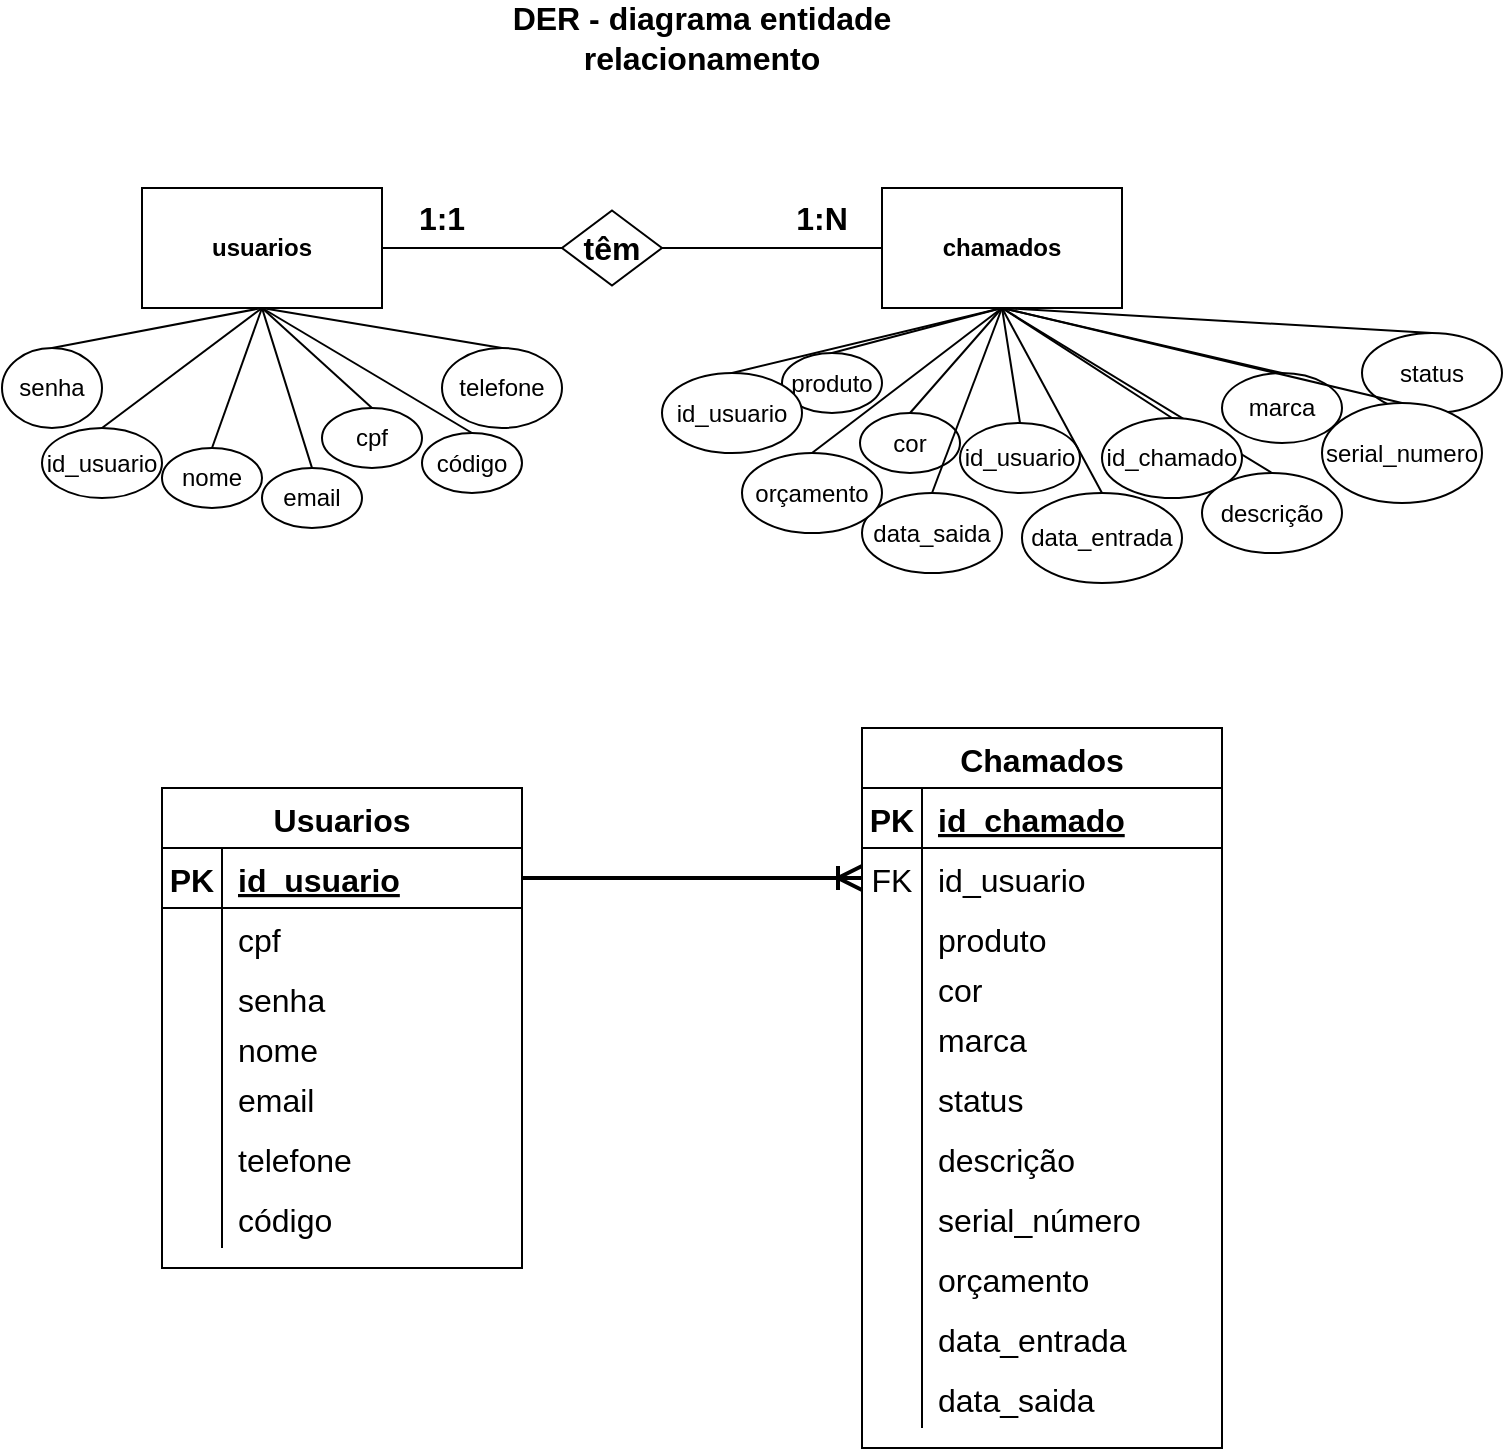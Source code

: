 <mxfile version="18.0.0" type="device"><diagram id="QHLtGNWbdoHjZiLqxqyW" name="Page-1"><mxGraphModel dx="1422" dy="794" grid="1" gridSize="10" guides="1" tooltips="1" connect="1" arrows="1" fold="1" page="1" pageScale="1" pageWidth="827" pageHeight="1169" math="0" shadow="0"><root><mxCell id="0"/><mxCell id="1" parent="0"/><mxCell id="ERweNKFZmgZTBI5Xpts5-13" style="edgeStyle=none;rounded=0;orthogonalLoop=1;jettySize=auto;html=1;exitX=0.5;exitY=1;exitDx=0;exitDy=0;entryX=0.5;entryY=0;entryDx=0;entryDy=0;fontSize=16;endArrow=none;endFill=0;" edge="1" parent="1" source="ERweNKFZmgZTBI5Xpts5-1" target="ERweNKFZmgZTBI5Xpts5-5"><mxGeometry relative="1" as="geometry"/></mxCell><mxCell id="ERweNKFZmgZTBI5Xpts5-14" style="edgeStyle=none;rounded=0;orthogonalLoop=1;jettySize=auto;html=1;exitX=0.5;exitY=1;exitDx=0;exitDy=0;entryX=0.5;entryY=0;entryDx=0;entryDy=0;fontSize=16;endArrow=none;endFill=0;" edge="1" parent="1" source="ERweNKFZmgZTBI5Xpts5-1" target="ERweNKFZmgZTBI5Xpts5-9"><mxGeometry relative="1" as="geometry"/></mxCell><mxCell id="ERweNKFZmgZTBI5Xpts5-15" style="edgeStyle=none;rounded=0;orthogonalLoop=1;jettySize=auto;html=1;exitX=0.5;exitY=1;exitDx=0;exitDy=0;entryX=0.5;entryY=0;entryDx=0;entryDy=0;fontSize=16;endArrow=none;endFill=0;" edge="1" parent="1" source="ERweNKFZmgZTBI5Xpts5-1" target="ERweNKFZmgZTBI5Xpts5-6"><mxGeometry relative="1" as="geometry"/></mxCell><mxCell id="ERweNKFZmgZTBI5Xpts5-16" style="edgeStyle=none;rounded=0;orthogonalLoop=1;jettySize=auto;html=1;exitX=0.5;exitY=1;exitDx=0;exitDy=0;entryX=0.5;entryY=0;entryDx=0;entryDy=0;fontSize=16;endArrow=none;endFill=0;" edge="1" parent="1" source="ERweNKFZmgZTBI5Xpts5-1" target="ERweNKFZmgZTBI5Xpts5-8"><mxGeometry relative="1" as="geometry"/></mxCell><mxCell id="ERweNKFZmgZTBI5Xpts5-17" style="edgeStyle=none;rounded=0;orthogonalLoop=1;jettySize=auto;html=1;exitX=0.5;exitY=1;exitDx=0;exitDy=0;entryX=0.5;entryY=0;entryDx=0;entryDy=0;fontSize=16;endArrow=none;endFill=0;" edge="1" parent="1" source="ERweNKFZmgZTBI5Xpts5-1" target="ERweNKFZmgZTBI5Xpts5-7"><mxGeometry relative="1" as="geometry"/></mxCell><mxCell id="ERweNKFZmgZTBI5Xpts5-18" style="edgeStyle=none;rounded=0;orthogonalLoop=1;jettySize=auto;html=1;exitX=0.5;exitY=1;exitDx=0;exitDy=0;entryX=0.5;entryY=0;entryDx=0;entryDy=0;fontSize=16;endArrow=none;endFill=0;" edge="1" parent="1" source="ERweNKFZmgZTBI5Xpts5-1" target="ERweNKFZmgZTBI5Xpts5-2"><mxGeometry relative="1" as="geometry"/></mxCell><mxCell id="ERweNKFZmgZTBI5Xpts5-46" style="edgeStyle=none;rounded=0;orthogonalLoop=1;jettySize=auto;html=1;exitX=1;exitY=0.5;exitDx=0;exitDy=0;entryX=0;entryY=0.5;entryDx=0;entryDy=0;fontSize=16;endArrow=none;endFill=0;" edge="1" parent="1" source="ERweNKFZmgZTBI5Xpts5-1" target="ERweNKFZmgZTBI5Xpts5-45"><mxGeometry relative="1" as="geometry"/></mxCell><mxCell id="ERweNKFZmgZTBI5Xpts5-1" value="usuarios" style="rounded=0;whiteSpace=wrap;html=1;fontStyle=1" vertex="1" parent="1"><mxGeometry x="120" y="110" width="120" height="60" as="geometry"/></mxCell><mxCell id="ERweNKFZmgZTBI5Xpts5-2" value="id_usuario" style="ellipse;whiteSpace=wrap;html=1;" vertex="1" parent="1"><mxGeometry x="70" y="230" width="60" height="35" as="geometry"/></mxCell><mxCell id="ERweNKFZmgZTBI5Xpts5-3" value="DER - diagrama entidade relacionamento" style="text;html=1;strokeColor=none;fillColor=none;align=center;verticalAlign=middle;whiteSpace=wrap;rounded=0;fontSize=16;fontStyle=1" vertex="1" parent="1"><mxGeometry x="280" y="20" width="240" height="30" as="geometry"/></mxCell><mxCell id="ERweNKFZmgZTBI5Xpts5-5" value="nome" style="ellipse;whiteSpace=wrap;html=1;" vertex="1" parent="1"><mxGeometry x="130" y="240" width="50" height="30" as="geometry"/></mxCell><mxCell id="ERweNKFZmgZTBI5Xpts5-6" value="cpf" style="ellipse;whiteSpace=wrap;html=1;" vertex="1" parent="1"><mxGeometry x="210" y="220" width="50" height="30" as="geometry"/></mxCell><mxCell id="ERweNKFZmgZTBI5Xpts5-7" value="código" style="ellipse;whiteSpace=wrap;html=1;" vertex="1" parent="1"><mxGeometry x="260" y="232.5" width="50" height="30" as="geometry"/></mxCell><mxCell id="ERweNKFZmgZTBI5Xpts5-8" value="telefone" style="ellipse;whiteSpace=wrap;html=1;" vertex="1" parent="1"><mxGeometry x="270" y="190" width="60" height="40" as="geometry"/></mxCell><mxCell id="ERweNKFZmgZTBI5Xpts5-9" value="email" style="ellipse;whiteSpace=wrap;html=1;" vertex="1" parent="1"><mxGeometry x="180" y="250" width="50" height="30" as="geometry"/></mxCell><mxCell id="ERweNKFZmgZTBI5Xpts5-12" style="rounded=0;orthogonalLoop=1;jettySize=auto;html=1;exitX=0.5;exitY=0;exitDx=0;exitDy=0;entryX=0.5;entryY=1;entryDx=0;entryDy=0;fontSize=16;endArrow=none;endFill=0;" edge="1" parent="1" source="ERweNKFZmgZTBI5Xpts5-10" target="ERweNKFZmgZTBI5Xpts5-1"><mxGeometry relative="1" as="geometry"/></mxCell><mxCell id="ERweNKFZmgZTBI5Xpts5-10" value="senha" style="ellipse;whiteSpace=wrap;html=1;" vertex="1" parent="1"><mxGeometry x="50" y="190" width="50" height="40" as="geometry"/></mxCell><mxCell id="ERweNKFZmgZTBI5Xpts5-43" style="edgeStyle=none;rounded=0;orthogonalLoop=1;jettySize=auto;html=1;exitX=0.5;exitY=1;exitDx=0;exitDy=0;entryX=0.5;entryY=0;entryDx=0;entryDy=0;fontSize=16;endArrow=none;endFill=0;" edge="1" parent="1" source="ERweNKFZmgZTBI5Xpts5-19" target="ERweNKFZmgZTBI5Xpts5-29"><mxGeometry relative="1" as="geometry"/></mxCell><mxCell id="ERweNKFZmgZTBI5Xpts5-19" value="chamados" style="rounded=0;whiteSpace=wrap;html=1;fontStyle=1" vertex="1" parent="1"><mxGeometry x="490" y="110" width="120" height="60" as="geometry"/></mxCell><mxCell id="ERweNKFZmgZTBI5Xpts5-34" style="edgeStyle=none;rounded=0;orthogonalLoop=1;jettySize=auto;html=1;exitX=0.5;exitY=0;exitDx=0;exitDy=0;entryX=0.5;entryY=1;entryDx=0;entryDy=0;fontSize=16;endArrow=none;endFill=0;" edge="1" parent="1" source="ERweNKFZmgZTBI5Xpts5-21" target="ERweNKFZmgZTBI5Xpts5-19"><mxGeometry relative="1" as="geometry"/></mxCell><mxCell id="ERweNKFZmgZTBI5Xpts5-21" value="produto" style="ellipse;whiteSpace=wrap;html=1;" vertex="1" parent="1"><mxGeometry x="440" y="192.5" width="50" height="30" as="geometry"/></mxCell><mxCell id="ERweNKFZmgZTBI5Xpts5-35" style="edgeStyle=none;rounded=0;orthogonalLoop=1;jettySize=auto;html=1;exitX=0.5;exitY=0;exitDx=0;exitDy=0;entryX=0.5;entryY=1;entryDx=0;entryDy=0;fontSize=16;endArrow=none;endFill=0;" edge="1" parent="1" source="ERweNKFZmgZTBI5Xpts5-22" target="ERweNKFZmgZTBI5Xpts5-19"><mxGeometry relative="1" as="geometry"/></mxCell><mxCell id="ERweNKFZmgZTBI5Xpts5-22" value="cor" style="ellipse;whiteSpace=wrap;html=1;" vertex="1" parent="1"><mxGeometry x="479" y="222.5" width="50" height="30" as="geometry"/></mxCell><mxCell id="ERweNKFZmgZTBI5Xpts5-36" style="edgeStyle=none;rounded=0;orthogonalLoop=1;jettySize=auto;html=1;exitX=0.5;exitY=0;exitDx=0;exitDy=0;entryX=0.5;entryY=1;entryDx=0;entryDy=0;fontSize=16;endArrow=none;endFill=0;" edge="1" parent="1" source="ERweNKFZmgZTBI5Xpts5-23" target="ERweNKFZmgZTBI5Xpts5-19"><mxGeometry relative="1" as="geometry"/></mxCell><mxCell id="ERweNKFZmgZTBI5Xpts5-23" value="id_usuario" style="ellipse;whiteSpace=wrap;html=1;" vertex="1" parent="1"><mxGeometry x="529" y="227.5" width="60" height="35" as="geometry"/></mxCell><mxCell id="ERweNKFZmgZTBI5Xpts5-37" style="edgeStyle=none;rounded=0;orthogonalLoop=1;jettySize=auto;html=1;exitX=0.5;exitY=0;exitDx=0;exitDy=0;entryX=0.5;entryY=1;entryDx=0;entryDy=0;fontSize=16;endArrow=none;endFill=0;" edge="1" parent="1" source="ERweNKFZmgZTBI5Xpts5-24" target="ERweNKFZmgZTBI5Xpts5-19"><mxGeometry relative="1" as="geometry"/></mxCell><mxCell id="ERweNKFZmgZTBI5Xpts5-24" value="id_chamado" style="ellipse;whiteSpace=wrap;html=1;" vertex="1" parent="1"><mxGeometry x="600" y="225" width="70" height="40" as="geometry"/></mxCell><mxCell id="ERweNKFZmgZTBI5Xpts5-38" style="edgeStyle=none;rounded=0;orthogonalLoop=1;jettySize=auto;html=1;exitX=0.5;exitY=0;exitDx=0;exitDy=0;entryX=0.5;entryY=1;entryDx=0;entryDy=0;fontSize=16;endArrow=none;endFill=0;" edge="1" parent="1" source="ERweNKFZmgZTBI5Xpts5-25" target="ERweNKFZmgZTBI5Xpts5-19"><mxGeometry relative="1" as="geometry"/></mxCell><mxCell id="ERweNKFZmgZTBI5Xpts5-25" value="marca" style="ellipse;whiteSpace=wrap;html=1;" vertex="1" parent="1"><mxGeometry x="660" y="202.5" width="60" height="35" as="geometry"/></mxCell><mxCell id="ERweNKFZmgZTBI5Xpts5-39" style="edgeStyle=none;rounded=0;orthogonalLoop=1;jettySize=auto;html=1;exitX=0.5;exitY=0;exitDx=0;exitDy=0;entryX=0.5;entryY=1;entryDx=0;entryDy=0;fontSize=16;endArrow=none;endFill=0;" edge="1" parent="1" source="ERweNKFZmgZTBI5Xpts5-26" target="ERweNKFZmgZTBI5Xpts5-19"><mxGeometry relative="1" as="geometry"/></mxCell><mxCell id="ERweNKFZmgZTBI5Xpts5-26" value="status" style="ellipse;whiteSpace=wrap;html=1;" vertex="1" parent="1"><mxGeometry x="730" y="182.5" width="70" height="40" as="geometry"/></mxCell><mxCell id="ERweNKFZmgZTBI5Xpts5-33" style="edgeStyle=none;rounded=0;orthogonalLoop=1;jettySize=auto;html=1;exitX=0.5;exitY=0;exitDx=0;exitDy=0;entryX=0.5;entryY=1;entryDx=0;entryDy=0;fontSize=16;endArrow=none;endFill=0;" edge="1" parent="1" source="ERweNKFZmgZTBI5Xpts5-27" target="ERweNKFZmgZTBI5Xpts5-19"><mxGeometry relative="1" as="geometry"/></mxCell><mxCell id="ERweNKFZmgZTBI5Xpts5-27" value="id_usuario" style="ellipse;whiteSpace=wrap;html=1;" vertex="1" parent="1"><mxGeometry x="380" y="202.5" width="70" height="40" as="geometry"/></mxCell><mxCell id="ERweNKFZmgZTBI5Xpts5-44" style="edgeStyle=none;rounded=0;orthogonalLoop=1;jettySize=auto;html=1;exitX=0.5;exitY=0;exitDx=0;exitDy=0;fontSize=16;endArrow=none;endFill=0;entryX=0.5;entryY=1;entryDx=0;entryDy=0;" edge="1" parent="1" source="ERweNKFZmgZTBI5Xpts5-28" target="ERweNKFZmgZTBI5Xpts5-19"><mxGeometry relative="1" as="geometry"><mxPoint x="700" y="140" as="targetPoint"/></mxGeometry></mxCell><mxCell id="ERweNKFZmgZTBI5Xpts5-28" value="serial_numero" style="ellipse;whiteSpace=wrap;html=1;" vertex="1" parent="1"><mxGeometry x="710" y="217.5" width="80" height="50" as="geometry"/></mxCell><mxCell id="ERweNKFZmgZTBI5Xpts5-29" value="descrição" style="ellipse;whiteSpace=wrap;html=1;" vertex="1" parent="1"><mxGeometry x="650" y="252.5" width="70" height="40" as="geometry"/></mxCell><mxCell id="ERweNKFZmgZTBI5Xpts5-42" style="edgeStyle=none;rounded=0;orthogonalLoop=1;jettySize=auto;html=1;exitX=0.5;exitY=0;exitDx=0;exitDy=0;entryX=0.5;entryY=1;entryDx=0;entryDy=0;fontSize=16;endArrow=none;endFill=0;" edge="1" parent="1" source="ERweNKFZmgZTBI5Xpts5-30" target="ERweNKFZmgZTBI5Xpts5-19"><mxGeometry relative="1" as="geometry"/></mxCell><mxCell id="ERweNKFZmgZTBI5Xpts5-30" value="data_entrada" style="ellipse;whiteSpace=wrap;html=1;" vertex="1" parent="1"><mxGeometry x="560" y="262.5" width="80" height="45" as="geometry"/></mxCell><mxCell id="ERweNKFZmgZTBI5Xpts5-41" style="edgeStyle=none;rounded=0;orthogonalLoop=1;jettySize=auto;html=1;exitX=0.5;exitY=0;exitDx=0;exitDy=0;entryX=0.5;entryY=1;entryDx=0;entryDy=0;fontSize=16;endArrow=none;endFill=0;" edge="1" parent="1" source="ERweNKFZmgZTBI5Xpts5-31" target="ERweNKFZmgZTBI5Xpts5-19"><mxGeometry relative="1" as="geometry"/></mxCell><mxCell id="ERweNKFZmgZTBI5Xpts5-31" value="data_saida" style="ellipse;whiteSpace=wrap;html=1;" vertex="1" parent="1"><mxGeometry x="480" y="262.5" width="70" height="40" as="geometry"/></mxCell><mxCell id="ERweNKFZmgZTBI5Xpts5-40" style="edgeStyle=none;rounded=0;orthogonalLoop=1;jettySize=auto;html=1;exitX=0.5;exitY=0;exitDx=0;exitDy=0;entryX=0.5;entryY=1;entryDx=0;entryDy=0;fontSize=16;endArrow=none;endFill=0;" edge="1" parent="1" source="ERweNKFZmgZTBI5Xpts5-32" target="ERweNKFZmgZTBI5Xpts5-19"><mxGeometry relative="1" as="geometry"/></mxCell><mxCell id="ERweNKFZmgZTBI5Xpts5-32" value="orçamento" style="ellipse;whiteSpace=wrap;html=1;" vertex="1" parent="1"><mxGeometry x="420" y="242.5" width="70" height="40" as="geometry"/></mxCell><mxCell id="ERweNKFZmgZTBI5Xpts5-47" style="edgeStyle=none;rounded=0;orthogonalLoop=1;jettySize=auto;html=1;exitX=1;exitY=0.5;exitDx=0;exitDy=0;entryX=0;entryY=0.5;entryDx=0;entryDy=0;fontSize=16;endArrow=none;endFill=0;" edge="1" parent="1" source="ERweNKFZmgZTBI5Xpts5-45" target="ERweNKFZmgZTBI5Xpts5-19"><mxGeometry relative="1" as="geometry"><mxPoint x="390" y="120" as="sourcePoint"/></mxGeometry></mxCell><mxCell id="ERweNKFZmgZTBI5Xpts5-45" value="têm" style="rhombus;whiteSpace=wrap;html=1;fontSize=16;fontStyle=1" vertex="1" parent="1"><mxGeometry x="330" y="121.25" width="50" height="37.5" as="geometry"/></mxCell><mxCell id="ERweNKFZmgZTBI5Xpts5-48" value="1:N" style="text;html=1;strokeColor=none;fillColor=none;align=center;verticalAlign=middle;whiteSpace=wrap;rounded=0;fontSize=16;fontStyle=1" vertex="1" parent="1"><mxGeometry x="430" y="110" width="60" height="30" as="geometry"/></mxCell><mxCell id="ERweNKFZmgZTBI5Xpts5-49" value="1:1" style="text;html=1;strokeColor=none;fillColor=none;align=center;verticalAlign=middle;whiteSpace=wrap;rounded=0;fontSize=16;fontStyle=1" vertex="1" parent="1"><mxGeometry x="240" y="110" width="60" height="30" as="geometry"/></mxCell><mxCell id="ERweNKFZmgZTBI5Xpts5-50" value="Usuarios" style="shape=table;startSize=30;container=1;collapsible=1;childLayout=tableLayout;fixedRows=1;rowLines=0;fontStyle=1;align=center;resizeLast=1;fontSize=16;" vertex="1" parent="1"><mxGeometry x="130" y="410" width="180" height="240" as="geometry"/></mxCell><mxCell id="ERweNKFZmgZTBI5Xpts5-51" value="" style="shape=tableRow;horizontal=0;startSize=0;swimlaneHead=0;swimlaneBody=0;fillColor=none;collapsible=0;dropTarget=0;points=[[0,0.5],[1,0.5]];portConstraint=eastwest;top=0;left=0;right=0;bottom=1;fontSize=16;" vertex="1" parent="ERweNKFZmgZTBI5Xpts5-50"><mxGeometry y="30" width="180" height="30" as="geometry"/></mxCell><mxCell id="ERweNKFZmgZTBI5Xpts5-52" value="PK" style="shape=partialRectangle;connectable=0;fillColor=none;top=0;left=0;bottom=0;right=0;fontStyle=1;overflow=hidden;fontSize=16;" vertex="1" parent="ERweNKFZmgZTBI5Xpts5-51"><mxGeometry width="30" height="30" as="geometry"><mxRectangle width="30" height="30" as="alternateBounds"/></mxGeometry></mxCell><mxCell id="ERweNKFZmgZTBI5Xpts5-53" value="id_usuario" style="shape=partialRectangle;connectable=0;fillColor=none;top=0;left=0;bottom=0;right=0;align=left;spacingLeft=6;fontStyle=5;overflow=hidden;fontSize=16;" vertex="1" parent="ERweNKFZmgZTBI5Xpts5-51"><mxGeometry x="30" width="150" height="30" as="geometry"><mxRectangle width="150" height="30" as="alternateBounds"/></mxGeometry></mxCell><mxCell id="ERweNKFZmgZTBI5Xpts5-54" value="" style="shape=tableRow;horizontal=0;startSize=0;swimlaneHead=0;swimlaneBody=0;fillColor=none;collapsible=0;dropTarget=0;points=[[0,0.5],[1,0.5]];portConstraint=eastwest;top=0;left=0;right=0;bottom=0;fontSize=16;" vertex="1" parent="ERweNKFZmgZTBI5Xpts5-50"><mxGeometry y="60" width="180" height="30" as="geometry"/></mxCell><mxCell id="ERweNKFZmgZTBI5Xpts5-55" value="" style="shape=partialRectangle;connectable=0;fillColor=none;top=0;left=0;bottom=0;right=0;editable=1;overflow=hidden;fontSize=16;" vertex="1" parent="ERweNKFZmgZTBI5Xpts5-54"><mxGeometry width="30" height="30" as="geometry"><mxRectangle width="30" height="30" as="alternateBounds"/></mxGeometry></mxCell><mxCell id="ERweNKFZmgZTBI5Xpts5-56" value="cpf" style="shape=partialRectangle;connectable=0;fillColor=none;top=0;left=0;bottom=0;right=0;align=left;spacingLeft=6;overflow=hidden;fontSize=16;" vertex="1" parent="ERweNKFZmgZTBI5Xpts5-54"><mxGeometry x="30" width="150" height="30" as="geometry"><mxRectangle width="150" height="30" as="alternateBounds"/></mxGeometry></mxCell><mxCell id="ERweNKFZmgZTBI5Xpts5-57" value="" style="shape=tableRow;horizontal=0;startSize=0;swimlaneHead=0;swimlaneBody=0;fillColor=none;collapsible=0;dropTarget=0;points=[[0,0.5],[1,0.5]];portConstraint=eastwest;top=0;left=0;right=0;bottom=0;fontSize=16;" vertex="1" parent="ERweNKFZmgZTBI5Xpts5-50"><mxGeometry y="90" width="180" height="30" as="geometry"/></mxCell><mxCell id="ERweNKFZmgZTBI5Xpts5-58" value="" style="shape=partialRectangle;connectable=0;fillColor=none;top=0;left=0;bottom=0;right=0;editable=1;overflow=hidden;fontSize=16;" vertex="1" parent="ERweNKFZmgZTBI5Xpts5-57"><mxGeometry width="30" height="30" as="geometry"><mxRectangle width="30" height="30" as="alternateBounds"/></mxGeometry></mxCell><mxCell id="ERweNKFZmgZTBI5Xpts5-59" value="senha" style="shape=partialRectangle;connectable=0;fillColor=none;top=0;left=0;bottom=0;right=0;align=left;spacingLeft=6;overflow=hidden;fontSize=16;" vertex="1" parent="ERweNKFZmgZTBI5Xpts5-57"><mxGeometry x="30" width="150" height="30" as="geometry"><mxRectangle width="150" height="30" as="alternateBounds"/></mxGeometry></mxCell><mxCell id="ERweNKFZmgZTBI5Xpts5-60" value="" style="shape=tableRow;horizontal=0;startSize=0;swimlaneHead=0;swimlaneBody=0;fillColor=none;collapsible=0;dropTarget=0;points=[[0,0.5],[1,0.5]];portConstraint=eastwest;top=0;left=0;right=0;bottom=0;fontSize=16;" vertex="1" parent="ERweNKFZmgZTBI5Xpts5-50"><mxGeometry y="120" width="180" height="20" as="geometry"/></mxCell><mxCell id="ERweNKFZmgZTBI5Xpts5-61" value="" style="shape=partialRectangle;connectable=0;fillColor=none;top=0;left=0;bottom=0;right=0;editable=1;overflow=hidden;fontSize=16;" vertex="1" parent="ERweNKFZmgZTBI5Xpts5-60"><mxGeometry width="30" height="20" as="geometry"><mxRectangle width="30" height="20" as="alternateBounds"/></mxGeometry></mxCell><mxCell id="ERweNKFZmgZTBI5Xpts5-62" value="nome" style="shape=partialRectangle;connectable=0;fillColor=none;top=0;left=0;bottom=0;right=0;align=left;spacingLeft=6;overflow=hidden;fontSize=16;" vertex="1" parent="ERweNKFZmgZTBI5Xpts5-60"><mxGeometry x="30" width="150" height="20" as="geometry"><mxRectangle width="150" height="20" as="alternateBounds"/></mxGeometry></mxCell><mxCell id="ERweNKFZmgZTBI5Xpts5-63" value="" style="shape=tableRow;horizontal=0;startSize=0;swimlaneHead=0;swimlaneBody=0;fillColor=none;collapsible=0;dropTarget=0;points=[[0,0.5],[1,0.5]];portConstraint=eastwest;top=0;left=0;right=0;bottom=0;fontSize=16;" vertex="1" parent="ERweNKFZmgZTBI5Xpts5-50"><mxGeometry y="140" width="180" height="30" as="geometry"/></mxCell><mxCell id="ERweNKFZmgZTBI5Xpts5-64" value="" style="shape=partialRectangle;connectable=0;fillColor=none;top=0;left=0;bottom=0;right=0;editable=1;overflow=hidden;fontSize=16;" vertex="1" parent="ERweNKFZmgZTBI5Xpts5-63"><mxGeometry width="30" height="30" as="geometry"><mxRectangle width="30" height="30" as="alternateBounds"/></mxGeometry></mxCell><mxCell id="ERweNKFZmgZTBI5Xpts5-65" value="email" style="shape=partialRectangle;connectable=0;fillColor=none;top=0;left=0;bottom=0;right=0;align=left;spacingLeft=6;overflow=hidden;fontSize=16;" vertex="1" parent="ERweNKFZmgZTBI5Xpts5-63"><mxGeometry x="30" width="150" height="30" as="geometry"><mxRectangle width="150" height="30" as="alternateBounds"/></mxGeometry></mxCell><mxCell id="ERweNKFZmgZTBI5Xpts5-66" value="" style="shape=tableRow;horizontal=0;startSize=0;swimlaneHead=0;swimlaneBody=0;fillColor=none;collapsible=0;dropTarget=0;points=[[0,0.5],[1,0.5]];portConstraint=eastwest;top=0;left=0;right=0;bottom=0;fontSize=16;" vertex="1" parent="ERweNKFZmgZTBI5Xpts5-50"><mxGeometry y="170" width="180" height="30" as="geometry"/></mxCell><mxCell id="ERweNKFZmgZTBI5Xpts5-67" value="" style="shape=partialRectangle;connectable=0;fillColor=none;top=0;left=0;bottom=0;right=0;editable=1;overflow=hidden;fontSize=16;" vertex="1" parent="ERweNKFZmgZTBI5Xpts5-66"><mxGeometry width="30" height="30" as="geometry"><mxRectangle width="30" height="30" as="alternateBounds"/></mxGeometry></mxCell><mxCell id="ERweNKFZmgZTBI5Xpts5-68" value="telefone" style="shape=partialRectangle;connectable=0;fillColor=none;top=0;left=0;bottom=0;right=0;align=left;spacingLeft=6;overflow=hidden;fontSize=16;" vertex="1" parent="ERweNKFZmgZTBI5Xpts5-66"><mxGeometry x="30" width="150" height="30" as="geometry"><mxRectangle width="150" height="30" as="alternateBounds"/></mxGeometry></mxCell><mxCell id="ERweNKFZmgZTBI5Xpts5-69" value="" style="shape=tableRow;horizontal=0;startSize=0;swimlaneHead=0;swimlaneBody=0;fillColor=none;collapsible=0;dropTarget=0;points=[[0,0.5],[1,0.5]];portConstraint=eastwest;top=0;left=0;right=0;bottom=0;fontSize=16;" vertex="1" parent="ERweNKFZmgZTBI5Xpts5-50"><mxGeometry y="200" width="180" height="30" as="geometry"/></mxCell><mxCell id="ERweNKFZmgZTBI5Xpts5-70" value="" style="shape=partialRectangle;connectable=0;fillColor=none;top=0;left=0;bottom=0;right=0;editable=1;overflow=hidden;fontSize=16;" vertex="1" parent="ERweNKFZmgZTBI5Xpts5-69"><mxGeometry width="30" height="30" as="geometry"><mxRectangle width="30" height="30" as="alternateBounds"/></mxGeometry></mxCell><mxCell id="ERweNKFZmgZTBI5Xpts5-71" value="código" style="shape=partialRectangle;connectable=0;fillColor=none;top=0;left=0;bottom=0;right=0;align=left;spacingLeft=6;overflow=hidden;fontSize=16;" vertex="1" parent="ERweNKFZmgZTBI5Xpts5-69"><mxGeometry x="30" width="150" height="30" as="geometry"><mxRectangle width="150" height="30" as="alternateBounds"/></mxGeometry></mxCell><mxCell id="ERweNKFZmgZTBI5Xpts5-73" value="Chamados" style="shape=table;startSize=30;container=1;collapsible=1;childLayout=tableLayout;fixedRows=1;rowLines=0;fontStyle=1;align=center;resizeLast=1;fontSize=16;" vertex="1" parent="1"><mxGeometry x="480" y="380" width="180" height="360" as="geometry"/></mxCell><mxCell id="ERweNKFZmgZTBI5Xpts5-74" value="" style="shape=tableRow;horizontal=0;startSize=0;swimlaneHead=0;swimlaneBody=0;fillColor=none;collapsible=0;dropTarget=0;points=[[0,0.5],[1,0.5]];portConstraint=eastwest;top=0;left=0;right=0;bottom=1;fontSize=16;" vertex="1" parent="ERweNKFZmgZTBI5Xpts5-73"><mxGeometry y="30" width="180" height="30" as="geometry"/></mxCell><mxCell id="ERweNKFZmgZTBI5Xpts5-75" value="PK" style="shape=partialRectangle;connectable=0;fillColor=none;top=0;left=0;bottom=0;right=0;fontStyle=1;overflow=hidden;fontSize=16;" vertex="1" parent="ERweNKFZmgZTBI5Xpts5-74"><mxGeometry width="30" height="30" as="geometry"><mxRectangle width="30" height="30" as="alternateBounds"/></mxGeometry></mxCell><mxCell id="ERweNKFZmgZTBI5Xpts5-76" value="id_chamado" style="shape=partialRectangle;connectable=0;fillColor=none;top=0;left=0;bottom=0;right=0;align=left;spacingLeft=6;fontStyle=5;overflow=hidden;fontSize=16;" vertex="1" parent="ERweNKFZmgZTBI5Xpts5-74"><mxGeometry x="30" width="150" height="30" as="geometry"><mxRectangle width="150" height="30" as="alternateBounds"/></mxGeometry></mxCell><mxCell id="ERweNKFZmgZTBI5Xpts5-96" value="" style="shape=tableRow;horizontal=0;startSize=0;swimlaneHead=0;swimlaneBody=0;fillColor=none;collapsible=0;dropTarget=0;points=[[0,0.5],[1,0.5]];portConstraint=eastwest;top=0;left=0;right=0;bottom=0;fontSize=16;" vertex="1" parent="ERweNKFZmgZTBI5Xpts5-73"><mxGeometry y="60" width="180" height="30" as="geometry"/></mxCell><mxCell id="ERweNKFZmgZTBI5Xpts5-97" value="FK" style="shape=partialRectangle;connectable=0;fillColor=none;top=0;left=0;bottom=0;right=0;fontStyle=0;overflow=hidden;fontSize=16;" vertex="1" parent="ERweNKFZmgZTBI5Xpts5-96"><mxGeometry width="30" height="30" as="geometry"><mxRectangle width="30" height="30" as="alternateBounds"/></mxGeometry></mxCell><mxCell id="ERweNKFZmgZTBI5Xpts5-98" value="id_usuario" style="shape=partialRectangle;connectable=0;fillColor=none;top=0;left=0;bottom=0;right=0;align=left;spacingLeft=6;fontStyle=0;overflow=hidden;fontSize=16;" vertex="1" parent="ERweNKFZmgZTBI5Xpts5-96"><mxGeometry x="30" width="150" height="30" as="geometry"><mxRectangle width="150" height="30" as="alternateBounds"/></mxGeometry></mxCell><mxCell id="ERweNKFZmgZTBI5Xpts5-80" value="" style="shape=tableRow;horizontal=0;startSize=0;swimlaneHead=0;swimlaneBody=0;fillColor=none;collapsible=0;dropTarget=0;points=[[0,0.5],[1,0.5]];portConstraint=eastwest;top=0;left=0;right=0;bottom=0;fontSize=16;" vertex="1" parent="ERweNKFZmgZTBI5Xpts5-73"><mxGeometry y="90" width="180" height="30" as="geometry"/></mxCell><mxCell id="ERweNKFZmgZTBI5Xpts5-81" value="" style="shape=partialRectangle;connectable=0;fillColor=none;top=0;left=0;bottom=0;right=0;editable=1;overflow=hidden;fontSize=16;" vertex="1" parent="ERweNKFZmgZTBI5Xpts5-80"><mxGeometry width="30" height="30" as="geometry"><mxRectangle width="30" height="30" as="alternateBounds"/></mxGeometry></mxCell><mxCell id="ERweNKFZmgZTBI5Xpts5-82" value="produto" style="shape=partialRectangle;connectable=0;fillColor=none;top=0;left=0;bottom=0;right=0;align=left;spacingLeft=6;overflow=hidden;fontSize=16;" vertex="1" parent="ERweNKFZmgZTBI5Xpts5-80"><mxGeometry x="30" width="150" height="30" as="geometry"><mxRectangle width="150" height="30" as="alternateBounds"/></mxGeometry></mxCell><mxCell id="ERweNKFZmgZTBI5Xpts5-83" value="" style="shape=tableRow;horizontal=0;startSize=0;swimlaneHead=0;swimlaneBody=0;fillColor=none;collapsible=0;dropTarget=0;points=[[0,0.5],[1,0.5]];portConstraint=eastwest;top=0;left=0;right=0;bottom=0;fontSize=16;" vertex="1" parent="ERweNKFZmgZTBI5Xpts5-73"><mxGeometry y="120" width="180" height="20" as="geometry"/></mxCell><mxCell id="ERweNKFZmgZTBI5Xpts5-84" value="" style="shape=partialRectangle;connectable=0;fillColor=none;top=0;left=0;bottom=0;right=0;editable=1;overflow=hidden;fontSize=16;" vertex="1" parent="ERweNKFZmgZTBI5Xpts5-83"><mxGeometry width="30" height="20" as="geometry"><mxRectangle width="30" height="20" as="alternateBounds"/></mxGeometry></mxCell><mxCell id="ERweNKFZmgZTBI5Xpts5-85" value="cor" style="shape=partialRectangle;connectable=0;fillColor=none;top=0;left=0;bottom=0;right=0;align=left;spacingLeft=6;overflow=hidden;fontSize=16;" vertex="1" parent="ERweNKFZmgZTBI5Xpts5-83"><mxGeometry x="30" width="150" height="20" as="geometry"><mxRectangle width="150" height="20" as="alternateBounds"/></mxGeometry></mxCell><mxCell id="ERweNKFZmgZTBI5Xpts5-86" value="" style="shape=tableRow;horizontal=0;startSize=0;swimlaneHead=0;swimlaneBody=0;fillColor=none;collapsible=0;dropTarget=0;points=[[0,0.5],[1,0.5]];portConstraint=eastwest;top=0;left=0;right=0;bottom=0;fontSize=16;" vertex="1" parent="ERweNKFZmgZTBI5Xpts5-73"><mxGeometry y="140" width="180" height="30" as="geometry"/></mxCell><mxCell id="ERweNKFZmgZTBI5Xpts5-87" value="" style="shape=partialRectangle;connectable=0;fillColor=none;top=0;left=0;bottom=0;right=0;editable=1;overflow=hidden;fontSize=16;" vertex="1" parent="ERweNKFZmgZTBI5Xpts5-86"><mxGeometry width="30" height="30" as="geometry"><mxRectangle width="30" height="30" as="alternateBounds"/></mxGeometry></mxCell><mxCell id="ERweNKFZmgZTBI5Xpts5-88" value="marca" style="shape=partialRectangle;connectable=0;fillColor=none;top=0;left=0;bottom=0;right=0;align=left;spacingLeft=6;overflow=hidden;fontSize=16;" vertex="1" parent="ERweNKFZmgZTBI5Xpts5-86"><mxGeometry x="30" width="150" height="30" as="geometry"><mxRectangle width="150" height="30" as="alternateBounds"/></mxGeometry></mxCell><mxCell id="ERweNKFZmgZTBI5Xpts5-89" value="" style="shape=tableRow;horizontal=0;startSize=0;swimlaneHead=0;swimlaneBody=0;fillColor=none;collapsible=0;dropTarget=0;points=[[0,0.5],[1,0.5]];portConstraint=eastwest;top=0;left=0;right=0;bottom=0;fontSize=16;" vertex="1" parent="ERweNKFZmgZTBI5Xpts5-73"><mxGeometry y="170" width="180" height="30" as="geometry"/></mxCell><mxCell id="ERweNKFZmgZTBI5Xpts5-90" value="" style="shape=partialRectangle;connectable=0;fillColor=none;top=0;left=0;bottom=0;right=0;editable=1;overflow=hidden;fontSize=16;" vertex="1" parent="ERweNKFZmgZTBI5Xpts5-89"><mxGeometry width="30" height="30" as="geometry"><mxRectangle width="30" height="30" as="alternateBounds"/></mxGeometry></mxCell><mxCell id="ERweNKFZmgZTBI5Xpts5-91" value="status" style="shape=partialRectangle;connectable=0;fillColor=none;top=0;left=0;bottom=0;right=0;align=left;spacingLeft=6;overflow=hidden;fontSize=16;" vertex="1" parent="ERweNKFZmgZTBI5Xpts5-89"><mxGeometry x="30" width="150" height="30" as="geometry"><mxRectangle width="150" height="30" as="alternateBounds"/></mxGeometry></mxCell><mxCell id="ERweNKFZmgZTBI5Xpts5-92" value="" style="shape=tableRow;horizontal=0;startSize=0;swimlaneHead=0;swimlaneBody=0;fillColor=none;collapsible=0;dropTarget=0;points=[[0,0.5],[1,0.5]];portConstraint=eastwest;top=0;left=0;right=0;bottom=0;fontSize=16;" vertex="1" parent="ERweNKFZmgZTBI5Xpts5-73"><mxGeometry y="200" width="180" height="30" as="geometry"/></mxCell><mxCell id="ERweNKFZmgZTBI5Xpts5-93" value="" style="shape=partialRectangle;connectable=0;fillColor=none;top=0;left=0;bottom=0;right=0;editable=1;overflow=hidden;fontSize=16;" vertex="1" parent="ERweNKFZmgZTBI5Xpts5-92"><mxGeometry width="30" height="30" as="geometry"><mxRectangle width="30" height="30" as="alternateBounds"/></mxGeometry></mxCell><mxCell id="ERweNKFZmgZTBI5Xpts5-94" value="descrição" style="shape=partialRectangle;connectable=0;fillColor=none;top=0;left=0;bottom=0;right=0;align=left;spacingLeft=6;overflow=hidden;fontSize=16;" vertex="1" parent="ERweNKFZmgZTBI5Xpts5-92"><mxGeometry x="30" width="150" height="30" as="geometry"><mxRectangle width="150" height="30" as="alternateBounds"/></mxGeometry></mxCell><mxCell id="ERweNKFZmgZTBI5Xpts5-99" value="" style="shape=tableRow;horizontal=0;startSize=0;swimlaneHead=0;swimlaneBody=0;fillColor=none;collapsible=0;dropTarget=0;points=[[0,0.5],[1,0.5]];portConstraint=eastwest;top=0;left=0;right=0;bottom=0;fontSize=16;" vertex="1" parent="ERweNKFZmgZTBI5Xpts5-73"><mxGeometry y="230" width="180" height="30" as="geometry"/></mxCell><mxCell id="ERweNKFZmgZTBI5Xpts5-100" value="" style="shape=partialRectangle;connectable=0;fillColor=none;top=0;left=0;bottom=0;right=0;editable=1;overflow=hidden;fontSize=16;" vertex="1" parent="ERweNKFZmgZTBI5Xpts5-99"><mxGeometry width="30" height="30" as="geometry"><mxRectangle width="30" height="30" as="alternateBounds"/></mxGeometry></mxCell><mxCell id="ERweNKFZmgZTBI5Xpts5-101" value="serial_número" style="shape=partialRectangle;connectable=0;fillColor=none;top=0;left=0;bottom=0;right=0;align=left;spacingLeft=6;overflow=hidden;fontSize=16;" vertex="1" parent="ERweNKFZmgZTBI5Xpts5-99"><mxGeometry x="30" width="150" height="30" as="geometry"><mxRectangle width="150" height="30" as="alternateBounds"/></mxGeometry></mxCell><mxCell id="ERweNKFZmgZTBI5Xpts5-102" value="" style="shape=tableRow;horizontal=0;startSize=0;swimlaneHead=0;swimlaneBody=0;fillColor=none;collapsible=0;dropTarget=0;points=[[0,0.5],[1,0.5]];portConstraint=eastwest;top=0;left=0;right=0;bottom=0;fontSize=16;" vertex="1" parent="ERweNKFZmgZTBI5Xpts5-73"><mxGeometry y="260" width="180" height="30" as="geometry"/></mxCell><mxCell id="ERweNKFZmgZTBI5Xpts5-103" value="" style="shape=partialRectangle;connectable=0;fillColor=none;top=0;left=0;bottom=0;right=0;editable=1;overflow=hidden;fontSize=16;" vertex="1" parent="ERweNKFZmgZTBI5Xpts5-102"><mxGeometry width="30" height="30" as="geometry"><mxRectangle width="30" height="30" as="alternateBounds"/></mxGeometry></mxCell><mxCell id="ERweNKFZmgZTBI5Xpts5-104" value="orçamento" style="shape=partialRectangle;connectable=0;fillColor=none;top=0;left=0;bottom=0;right=0;align=left;spacingLeft=6;overflow=hidden;fontSize=16;" vertex="1" parent="ERweNKFZmgZTBI5Xpts5-102"><mxGeometry x="30" width="150" height="30" as="geometry"><mxRectangle width="150" height="30" as="alternateBounds"/></mxGeometry></mxCell><mxCell id="ERweNKFZmgZTBI5Xpts5-106" value="" style="shape=tableRow;horizontal=0;startSize=0;swimlaneHead=0;swimlaneBody=0;fillColor=none;collapsible=0;dropTarget=0;points=[[0,0.5],[1,0.5]];portConstraint=eastwest;top=0;left=0;right=0;bottom=0;fontSize=16;" vertex="1" parent="ERweNKFZmgZTBI5Xpts5-73"><mxGeometry y="290" width="180" height="30" as="geometry"/></mxCell><mxCell id="ERweNKFZmgZTBI5Xpts5-107" value="" style="shape=partialRectangle;connectable=0;fillColor=none;top=0;left=0;bottom=0;right=0;editable=1;overflow=hidden;fontSize=16;" vertex="1" parent="ERweNKFZmgZTBI5Xpts5-106"><mxGeometry width="30" height="30" as="geometry"><mxRectangle width="30" height="30" as="alternateBounds"/></mxGeometry></mxCell><mxCell id="ERweNKFZmgZTBI5Xpts5-108" value="data_entrada" style="shape=partialRectangle;connectable=0;fillColor=none;top=0;left=0;bottom=0;right=0;align=left;spacingLeft=6;overflow=hidden;fontSize=16;" vertex="1" parent="ERweNKFZmgZTBI5Xpts5-106"><mxGeometry x="30" width="150" height="30" as="geometry"><mxRectangle width="150" height="30" as="alternateBounds"/></mxGeometry></mxCell><mxCell id="ERweNKFZmgZTBI5Xpts5-112" value="" style="shape=tableRow;horizontal=0;startSize=0;swimlaneHead=0;swimlaneBody=0;fillColor=none;collapsible=0;dropTarget=0;points=[[0,0.5],[1,0.5]];portConstraint=eastwest;top=0;left=0;right=0;bottom=0;fontSize=16;" vertex="1" parent="ERweNKFZmgZTBI5Xpts5-73"><mxGeometry y="320" width="180" height="30" as="geometry"/></mxCell><mxCell id="ERweNKFZmgZTBI5Xpts5-113" value="" style="shape=partialRectangle;connectable=0;fillColor=none;top=0;left=0;bottom=0;right=0;editable=1;overflow=hidden;fontSize=16;" vertex="1" parent="ERweNKFZmgZTBI5Xpts5-112"><mxGeometry width="30" height="30" as="geometry"><mxRectangle width="30" height="30" as="alternateBounds"/></mxGeometry></mxCell><mxCell id="ERweNKFZmgZTBI5Xpts5-114" value="data_saida" style="shape=partialRectangle;connectable=0;fillColor=none;top=0;left=0;bottom=0;right=0;align=left;spacingLeft=6;overflow=hidden;fontSize=16;" vertex="1" parent="ERweNKFZmgZTBI5Xpts5-112"><mxGeometry x="30" width="150" height="30" as="geometry"><mxRectangle width="150" height="30" as="alternateBounds"/></mxGeometry></mxCell><mxCell id="ERweNKFZmgZTBI5Xpts5-115" value="" style="edgeStyle=entityRelationEdgeStyle;fontSize=21;html=1;endArrow=ERoneToMany;rounded=0;exitX=1;exitY=0.5;exitDx=0;exitDy=0;entryX=0;entryY=0.5;entryDx=0;entryDy=0;fontStyle=1;jumpSize=9;endSize=9;strokeWidth=2;" edge="1" parent="1" source="ERweNKFZmgZTBI5Xpts5-51" target="ERweNKFZmgZTBI5Xpts5-96"><mxGeometry width="100" height="100" relative="1" as="geometry"><mxPoint x="440" y="430" as="sourcePoint"/><mxPoint x="540" y="330" as="targetPoint"/></mxGeometry></mxCell></root></mxGraphModel></diagram></mxfile>